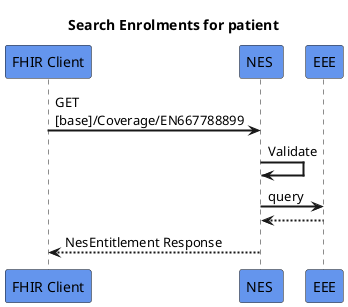@startuml
skinparam sequenceArrowThickness 2
skinparam roundcorner 5
skinparam maxmessagesize 180
skinparam sequenceParticipant bold
title  Search Enrolments for patient
participant "FHIR Client" as A #CornflowerBlue
participant "NES " as B #CornflowerBlue
participant "EEE" as C #CornflowerBlue

A -> B: GET [base]/Coverage/EN667788899
B -> B: Validate
B -> C: query
C -[dashed]-> B:

B -[dashed]-> A: NesEntitlement Response 

@enduml